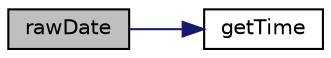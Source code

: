digraph "rawDate"
{
  bgcolor="transparent";
  edge [fontname="Helvetica",fontsize="10",labelfontname="Helvetica",labelfontsize="10"];
  node [fontname="Helvetica",fontsize="10",shape=record];
  rankdir="LR";
  Node26 [label="rawDate",height=0.2,width=0.4,color="black", fillcolor="grey75", style="filled", fontcolor="black"];
  Node26 -> Node27 [color="midnightblue",fontsize="10",style="solid",fontname="Helvetica"];
  Node27 [label="getTime",height=0.2,width=0.4,color="black",URL="$a27777.html#a32315808bd93c14f43ad88f6129f4f35",tooltip="Get the current clock time in seconds. "];
}
